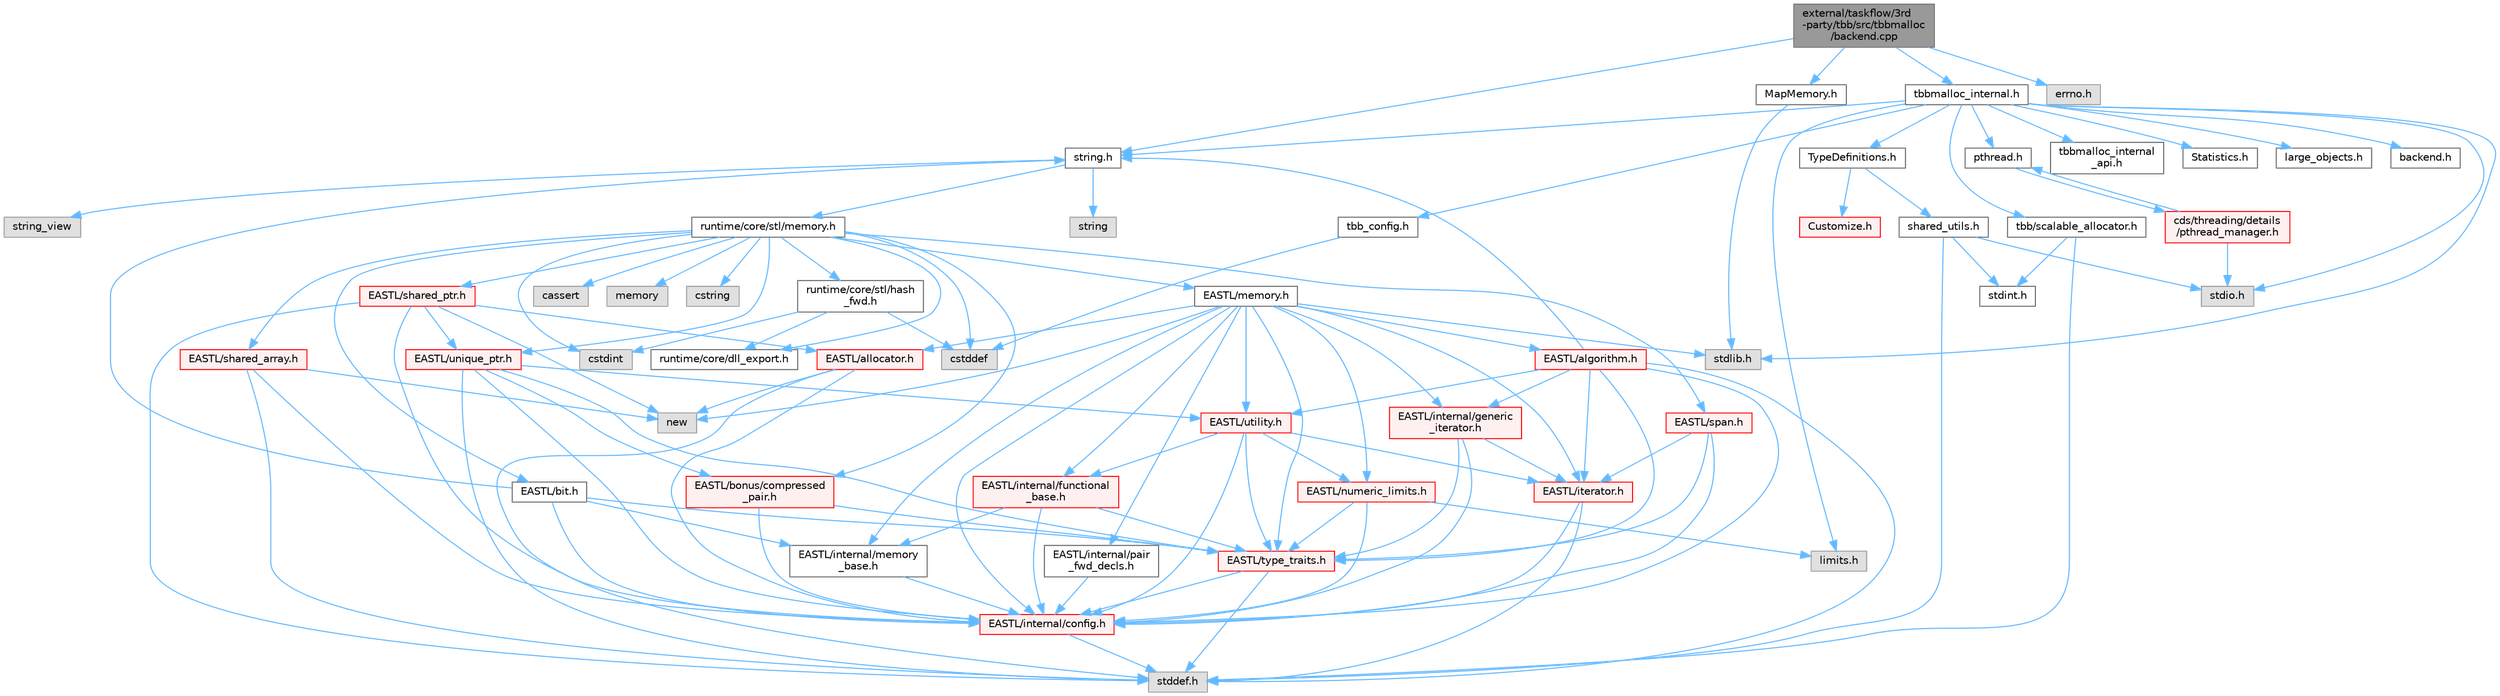 digraph "external/taskflow/3rd-party/tbb/src/tbbmalloc/backend.cpp"
{
 // LATEX_PDF_SIZE
  bgcolor="transparent";
  edge [fontname=Helvetica,fontsize=10,labelfontname=Helvetica,labelfontsize=10];
  node [fontname=Helvetica,fontsize=10,shape=box,height=0.2,width=0.4];
  Node1 [id="Node000001",label="external/taskflow/3rd\l-party/tbb/src/tbbmalloc\l/backend.cpp",height=0.2,width=0.4,color="gray40", fillcolor="grey60", style="filled", fontcolor="black",tooltip=" "];
  Node1 -> Node2 [id="edge1_Node000001_Node000002",color="steelblue1",style="solid",tooltip=" "];
  Node2 [id="Node000002",label="string.h",height=0.2,width=0.4,color="grey40", fillcolor="white", style="filled",URL="$string_8h.html",tooltip=" "];
  Node2 -> Node3 [id="edge2_Node000002_Node000003",color="steelblue1",style="solid",tooltip=" "];
  Node3 [id="Node000003",label="string",height=0.2,width=0.4,color="grey60", fillcolor="#E0E0E0", style="filled",tooltip=" "];
  Node2 -> Node4 [id="edge3_Node000002_Node000004",color="steelblue1",style="solid",tooltip=" "];
  Node4 [id="Node000004",label="string_view",height=0.2,width=0.4,color="grey60", fillcolor="#E0E0E0", style="filled",tooltip=" "];
  Node2 -> Node5 [id="edge4_Node000002_Node000005",color="steelblue1",style="solid",tooltip=" "];
  Node5 [id="Node000005",label="runtime/core/stl/memory.h",height=0.2,width=0.4,color="grey40", fillcolor="white", style="filled",URL="$runtime_2core_2stl_2memory_8h.html",tooltip=" "];
  Node5 -> Node6 [id="edge5_Node000005_Node000006",color="steelblue1",style="solid",tooltip=" "];
  Node6 [id="Node000006",label="cstddef",height=0.2,width=0.4,color="grey60", fillcolor="#E0E0E0", style="filled",tooltip=" "];
  Node5 -> Node7 [id="edge6_Node000005_Node000007",color="steelblue1",style="solid",tooltip=" "];
  Node7 [id="Node000007",label="cstdint",height=0.2,width=0.4,color="grey60", fillcolor="#E0E0E0", style="filled",tooltip=" "];
  Node5 -> Node8 [id="edge7_Node000005_Node000008",color="steelblue1",style="solid",tooltip=" "];
  Node8 [id="Node000008",label="cassert",height=0.2,width=0.4,color="grey60", fillcolor="#E0E0E0", style="filled",tooltip=" "];
  Node5 -> Node9 [id="edge8_Node000005_Node000009",color="steelblue1",style="solid",tooltip=" "];
  Node9 [id="Node000009",label="memory",height=0.2,width=0.4,color="grey60", fillcolor="#E0E0E0", style="filled",tooltip=" "];
  Node5 -> Node10 [id="edge9_Node000005_Node000010",color="steelblue1",style="solid",tooltip=" "];
  Node10 [id="Node000010",label="cstring",height=0.2,width=0.4,color="grey60", fillcolor="#E0E0E0", style="filled",tooltip=" "];
  Node5 -> Node11 [id="edge10_Node000005_Node000011",color="steelblue1",style="solid",tooltip=" "];
  Node11 [id="Node000011",label="EASTL/bit.h",height=0.2,width=0.4,color="grey40", fillcolor="white", style="filled",URL="$bit_8h.html",tooltip=" "];
  Node11 -> Node12 [id="edge11_Node000011_Node000012",color="steelblue1",style="solid",tooltip=" "];
  Node12 [id="Node000012",label="EASTL/internal/config.h",height=0.2,width=0.4,color="red", fillcolor="#FFF0F0", style="filled",URL="$runtime_2_e_a_s_t_l_2include_2_e_a_s_t_l_2internal_2config_8h.html",tooltip=" "];
  Node12 -> Node20 [id="edge12_Node000012_Node000020",color="steelblue1",style="solid",tooltip=" "];
  Node20 [id="Node000020",label="stddef.h",height=0.2,width=0.4,color="grey60", fillcolor="#E0E0E0", style="filled",tooltip=" "];
  Node11 -> Node21 [id="edge13_Node000011_Node000021",color="steelblue1",style="solid",tooltip=" "];
  Node21 [id="Node000021",label="EASTL/internal/memory\l_base.h",height=0.2,width=0.4,color="grey40", fillcolor="white", style="filled",URL="$memory__base_8h.html",tooltip=" "];
  Node21 -> Node12 [id="edge14_Node000021_Node000012",color="steelblue1",style="solid",tooltip=" "];
  Node11 -> Node22 [id="edge15_Node000011_Node000022",color="steelblue1",style="solid",tooltip=" "];
  Node22 [id="Node000022",label="EASTL/type_traits.h",height=0.2,width=0.4,color="red", fillcolor="#FFF0F0", style="filled",URL="$_e_a_s_t_l_2include_2_e_a_s_t_l_2type__traits_8h.html",tooltip=" "];
  Node22 -> Node12 [id="edge16_Node000022_Node000012",color="steelblue1",style="solid",tooltip=" "];
  Node22 -> Node20 [id="edge17_Node000022_Node000020",color="steelblue1",style="solid",tooltip=" "];
  Node11 -> Node2 [id="edge18_Node000011_Node000002",color="steelblue1",style="solid",tooltip=" "];
  Node5 -> Node32 [id="edge19_Node000005_Node000032",color="steelblue1",style="solid",tooltip=" "];
  Node32 [id="Node000032",label="EASTL/memory.h",height=0.2,width=0.4,color="grey40", fillcolor="white", style="filled",URL="$runtime_2_e_a_s_t_l_2include_2_e_a_s_t_l_2memory_8h.html",tooltip=" "];
  Node32 -> Node12 [id="edge20_Node000032_Node000012",color="steelblue1",style="solid",tooltip=" "];
  Node32 -> Node21 [id="edge21_Node000032_Node000021",color="steelblue1",style="solid",tooltip=" "];
  Node32 -> Node33 [id="edge22_Node000032_Node000033",color="steelblue1",style="solid",tooltip=" "];
  Node33 [id="Node000033",label="EASTL/internal/generic\l_iterator.h",height=0.2,width=0.4,color="red", fillcolor="#FFF0F0", style="filled",URL="$generic__iterator_8h.html",tooltip=" "];
  Node33 -> Node12 [id="edge23_Node000033_Node000012",color="steelblue1",style="solid",tooltip=" "];
  Node33 -> Node34 [id="edge24_Node000033_Node000034",color="steelblue1",style="solid",tooltip=" "];
  Node34 [id="Node000034",label="EASTL/iterator.h",height=0.2,width=0.4,color="red", fillcolor="#FFF0F0", style="filled",URL="$_e_a_s_t_l_2include_2_e_a_s_t_l_2iterator_8h.html",tooltip=" "];
  Node34 -> Node12 [id="edge25_Node000034_Node000012",color="steelblue1",style="solid",tooltip=" "];
  Node34 -> Node20 [id="edge26_Node000034_Node000020",color="steelblue1",style="solid",tooltip=" "];
  Node33 -> Node22 [id="edge27_Node000033_Node000022",color="steelblue1",style="solid",tooltip=" "];
  Node32 -> Node37 [id="edge28_Node000032_Node000037",color="steelblue1",style="solid",tooltip=" "];
  Node37 [id="Node000037",label="EASTL/internal/pair\l_fwd_decls.h",height=0.2,width=0.4,color="grey40", fillcolor="white", style="filled",URL="$pair__fwd__decls_8h.html",tooltip=" "];
  Node37 -> Node12 [id="edge29_Node000037_Node000012",color="steelblue1",style="solid",tooltip=" "];
  Node32 -> Node38 [id="edge30_Node000032_Node000038",color="steelblue1",style="solid",tooltip=" "];
  Node38 [id="Node000038",label="EASTL/internal/functional\l_base.h",height=0.2,width=0.4,color="red", fillcolor="#FFF0F0", style="filled",URL="$functional__base_8h.html",tooltip=" "];
  Node38 -> Node12 [id="edge31_Node000038_Node000012",color="steelblue1",style="solid",tooltip=" "];
  Node38 -> Node21 [id="edge32_Node000038_Node000021",color="steelblue1",style="solid",tooltip=" "];
  Node38 -> Node22 [id="edge33_Node000038_Node000022",color="steelblue1",style="solid",tooltip=" "];
  Node32 -> Node39 [id="edge34_Node000032_Node000039",color="steelblue1",style="solid",tooltip=" "];
  Node39 [id="Node000039",label="EASTL/algorithm.h",height=0.2,width=0.4,color="red", fillcolor="#FFF0F0", style="filled",URL="$_e_a_s_t_l_2include_2_e_a_s_t_l_2algorithm_8h.html",tooltip=" "];
  Node39 -> Node12 [id="edge35_Node000039_Node000012",color="steelblue1",style="solid",tooltip=" "];
  Node39 -> Node22 [id="edge36_Node000039_Node000022",color="steelblue1",style="solid",tooltip=" "];
  Node39 -> Node34 [id="edge37_Node000039_Node000034",color="steelblue1",style="solid",tooltip=" "];
  Node39 -> Node49 [id="edge38_Node000039_Node000049",color="steelblue1",style="solid",tooltip=" "];
  Node49 [id="Node000049",label="EASTL/utility.h",height=0.2,width=0.4,color="red", fillcolor="#FFF0F0", style="filled",URL="$runtime_2_e_a_s_t_l_2include_2_e_a_s_t_l_2utility_8h.html",tooltip=" "];
  Node49 -> Node12 [id="edge39_Node000049_Node000012",color="steelblue1",style="solid",tooltip=" "];
  Node49 -> Node22 [id="edge40_Node000049_Node000022",color="steelblue1",style="solid",tooltip=" "];
  Node49 -> Node34 [id="edge41_Node000049_Node000034",color="steelblue1",style="solid",tooltip=" "];
  Node49 -> Node50 [id="edge42_Node000049_Node000050",color="steelblue1",style="solid",tooltip=" "];
  Node50 [id="Node000050",label="EASTL/numeric_limits.h",height=0.2,width=0.4,color="red", fillcolor="#FFF0F0", style="filled",URL="$numeric__limits_8h.html",tooltip=" "];
  Node50 -> Node12 [id="edge43_Node000050_Node000012",color="steelblue1",style="solid",tooltip=" "];
  Node50 -> Node22 [id="edge44_Node000050_Node000022",color="steelblue1",style="solid",tooltip=" "];
  Node50 -> Node26 [id="edge45_Node000050_Node000026",color="steelblue1",style="solid",tooltip=" "];
  Node26 [id="Node000026",label="limits.h",height=0.2,width=0.4,color="grey60", fillcolor="#E0E0E0", style="filled",tooltip=" "];
  Node49 -> Node38 [id="edge46_Node000049_Node000038",color="steelblue1",style="solid",tooltip=" "];
  Node39 -> Node33 [id="edge47_Node000039_Node000033",color="steelblue1",style="solid",tooltip=" "];
  Node39 -> Node20 [id="edge48_Node000039_Node000020",color="steelblue1",style="solid",tooltip=" "];
  Node39 -> Node2 [id="edge49_Node000039_Node000002",color="steelblue1",style="solid",tooltip=" "];
  Node32 -> Node22 [id="edge50_Node000032_Node000022",color="steelblue1",style="solid",tooltip=" "];
  Node32 -> Node46 [id="edge51_Node000032_Node000046",color="steelblue1",style="solid",tooltip=" "];
  Node46 [id="Node000046",label="EASTL/allocator.h",height=0.2,width=0.4,color="red", fillcolor="#FFF0F0", style="filled",URL="$runtime_2_e_a_s_t_l_2include_2_e_a_s_t_l_2allocator_8h.html",tooltip=" "];
  Node46 -> Node12 [id="edge52_Node000046_Node000012",color="steelblue1",style="solid",tooltip=" "];
  Node46 -> Node20 [id="edge53_Node000046_Node000020",color="steelblue1",style="solid",tooltip=" "];
  Node46 -> Node47 [id="edge54_Node000046_Node000047",color="steelblue1",style="solid",tooltip=" "];
  Node47 [id="Node000047",label="new",height=0.2,width=0.4,color="grey60", fillcolor="#E0E0E0", style="filled",tooltip=" "];
  Node32 -> Node34 [id="edge55_Node000032_Node000034",color="steelblue1",style="solid",tooltip=" "];
  Node32 -> Node49 [id="edge56_Node000032_Node000049",color="steelblue1",style="solid",tooltip=" "];
  Node32 -> Node50 [id="edge57_Node000032_Node000050",color="steelblue1",style="solid",tooltip=" "];
  Node32 -> Node59 [id="edge58_Node000032_Node000059",color="steelblue1",style="solid",tooltip=" "];
  Node59 [id="Node000059",label="stdlib.h",height=0.2,width=0.4,color="grey60", fillcolor="#E0E0E0", style="filled",tooltip=" "];
  Node32 -> Node47 [id="edge59_Node000032_Node000047",color="steelblue1",style="solid",tooltip=" "];
  Node5 -> Node60 [id="edge60_Node000005_Node000060",color="steelblue1",style="solid",tooltip=" "];
  Node60 [id="Node000060",label="EASTL/shared_array.h",height=0.2,width=0.4,color="red", fillcolor="#FFF0F0", style="filled",URL="$shared__array_8h.html",tooltip=" "];
  Node60 -> Node12 [id="edge61_Node000060_Node000012",color="steelblue1",style="solid",tooltip=" "];
  Node60 -> Node47 [id="edge62_Node000060_Node000047",color="steelblue1",style="solid",tooltip=" "];
  Node60 -> Node20 [id="edge63_Node000060_Node000020",color="steelblue1",style="solid",tooltip=" "];
  Node5 -> Node63 [id="edge64_Node000005_Node000063",color="steelblue1",style="solid",tooltip=" "];
  Node63 [id="Node000063",label="EASTL/unique_ptr.h",height=0.2,width=0.4,color="red", fillcolor="#FFF0F0", style="filled",URL="$unique__ptr_8h.html",tooltip=" "];
  Node63 -> Node64 [id="edge65_Node000063_Node000064",color="steelblue1",style="solid",tooltip=" "];
  Node64 [id="Node000064",label="EASTL/bonus/compressed\l_pair.h",height=0.2,width=0.4,color="red", fillcolor="#FFF0F0", style="filled",URL="$compressed__pair_8h.html",tooltip=" "];
  Node64 -> Node12 [id="edge66_Node000064_Node000012",color="steelblue1",style="solid",tooltip=" "];
  Node64 -> Node22 [id="edge67_Node000064_Node000022",color="steelblue1",style="solid",tooltip=" "];
  Node63 -> Node12 [id="edge68_Node000063_Node000012",color="steelblue1",style="solid",tooltip=" "];
  Node63 -> Node22 [id="edge69_Node000063_Node000022",color="steelblue1",style="solid",tooltip=" "];
  Node63 -> Node49 [id="edge70_Node000063_Node000049",color="steelblue1",style="solid",tooltip=" "];
  Node63 -> Node20 [id="edge71_Node000063_Node000020",color="steelblue1",style="solid",tooltip=" "];
  Node5 -> Node66 [id="edge72_Node000005_Node000066",color="steelblue1",style="solid",tooltip=" "];
  Node66 [id="Node000066",label="EASTL/shared_ptr.h",height=0.2,width=0.4,color="red", fillcolor="#FFF0F0", style="filled",URL="$shared__ptr_8h.html",tooltip=" "];
  Node66 -> Node12 [id="edge73_Node000066_Node000012",color="steelblue1",style="solid",tooltip=" "];
  Node66 -> Node63 [id="edge74_Node000066_Node000063",color="steelblue1",style="solid",tooltip=" "];
  Node66 -> Node46 [id="edge75_Node000066_Node000046",color="steelblue1",style="solid",tooltip=" "];
  Node66 -> Node47 [id="edge76_Node000066_Node000047",color="steelblue1",style="solid",tooltip=" "];
  Node66 -> Node20 [id="edge77_Node000066_Node000020",color="steelblue1",style="solid",tooltip=" "];
  Node5 -> Node146 [id="edge78_Node000005_Node000146",color="steelblue1",style="solid",tooltip=" "];
  Node146 [id="Node000146",label="EASTL/span.h",height=0.2,width=0.4,color="red", fillcolor="#FFF0F0", style="filled",URL="$span_8h.html",tooltip=" "];
  Node146 -> Node12 [id="edge79_Node000146_Node000012",color="steelblue1",style="solid",tooltip=" "];
  Node146 -> Node22 [id="edge80_Node000146_Node000022",color="steelblue1",style="solid",tooltip=" "];
  Node146 -> Node34 [id="edge81_Node000146_Node000034",color="steelblue1",style="solid",tooltip=" "];
  Node5 -> Node64 [id="edge82_Node000005_Node000064",color="steelblue1",style="solid",tooltip=" "];
  Node5 -> Node149 [id="edge83_Node000005_Node000149",color="steelblue1",style="solid",tooltip=" "];
  Node149 [id="Node000149",label="runtime/core/dll_export.h",height=0.2,width=0.4,color="grey40", fillcolor="white", style="filled",URL="$dll__export_8h.html",tooltip=" "];
  Node5 -> Node150 [id="edge84_Node000005_Node000150",color="steelblue1",style="solid",tooltip=" "];
  Node150 [id="Node000150",label="runtime/core/stl/hash\l_fwd.h",height=0.2,width=0.4,color="grey40", fillcolor="white", style="filled",URL="$hash__fwd_8h.html",tooltip=" "];
  Node150 -> Node6 [id="edge85_Node000150_Node000006",color="steelblue1",style="solid",tooltip=" "];
  Node150 -> Node7 [id="edge86_Node000150_Node000007",color="steelblue1",style="solid",tooltip=" "];
  Node150 -> Node149 [id="edge87_Node000150_Node000149",color="steelblue1",style="solid",tooltip=" "];
  Node1 -> Node151 [id="edge88_Node000001_Node000151",color="steelblue1",style="solid",tooltip=" "];
  Node151 [id="Node000151",label="errno.h",height=0.2,width=0.4,color="grey60", fillcolor="#E0E0E0", style="filled",tooltip=" "];
  Node1 -> Node152 [id="edge89_Node000001_Node000152",color="steelblue1",style="solid",tooltip=" "];
  Node152 [id="Node000152",label="tbbmalloc_internal.h",height=0.2,width=0.4,color="grey40", fillcolor="white", style="filled",URL="$tbbmalloc__internal_8h.html",tooltip=" "];
  Node152 -> Node153 [id="edge90_Node000152_Node000153",color="steelblue1",style="solid",tooltip=" "];
  Node153 [id="Node000153",label="TypeDefinitions.h",height=0.2,width=0.4,color="grey40", fillcolor="white", style="filled",URL="$_type_definitions_8h.html",tooltip=" "];
  Node153 -> Node154 [id="edge91_Node000153_Node000154",color="steelblue1",style="solid",tooltip=" "];
  Node154 [id="Node000154",label="Customize.h",height=0.2,width=0.4,color="red", fillcolor="#FFF0F0", style="filled",URL="$_customize_8h.html",tooltip=" "];
  Node153 -> Node168 [id="edge92_Node000153_Node000168",color="steelblue1",style="solid",tooltip=" "];
  Node168 [id="Node000168",label="shared_utils.h",height=0.2,width=0.4,color="grey40", fillcolor="white", style="filled",URL="$shared__utils_8h.html",tooltip=" "];
  Node168 -> Node20 [id="edge93_Node000168_Node000020",color="steelblue1",style="solid",tooltip=" "];
  Node168 -> Node157 [id="edge94_Node000168_Node000157",color="steelblue1",style="solid",tooltip=" "];
  Node157 [id="Node000157",label="stdint.h",height=0.2,width=0.4,color="grey40", fillcolor="white", style="filled",URL="$stdint_8h.html",tooltip=" "];
  Node168 -> Node169 [id="edge95_Node000168_Node000169",color="steelblue1",style="solid",tooltip=" "];
  Node169 [id="Node000169",label="stdio.h",height=0.2,width=0.4,color="grey60", fillcolor="#E0E0E0", style="filled",tooltip=" "];
  Node152 -> Node170 [id="edge96_Node000152_Node000170",color="steelblue1",style="solid",tooltip=" "];
  Node170 [id="Node000170",label="pthread.h",height=0.2,width=0.4,color="grey40", fillcolor="white", style="filled",URL="$pthread_8h.html",tooltip=" "];
  Node170 -> Node171 [id="edge97_Node000170_Node000171",color="steelblue1",style="solid",tooltip=" "];
  Node171 [id="Node000171",label="cds/threading/details\l/pthread_manager.h",height=0.2,width=0.4,color="red", fillcolor="#FFF0F0", style="filled",URL="$pthread__manager_8h.html",tooltip=" "];
  Node171 -> Node169 [id="edge98_Node000171_Node000169",color="steelblue1",style="solid",tooltip=" "];
  Node171 -> Node170 [id="edge99_Node000171_Node000170",color="steelblue1",style="solid",tooltip=" "];
  Node152 -> Node156 [id="edge100_Node000152_Node000156",color="steelblue1",style="solid",tooltip=" "];
  Node156 [id="Node000156",label="tbb_config.h",height=0.2,width=0.4,color="grey40", fillcolor="white", style="filled",URL="$tbb__config_8h.html",tooltip=" "];
  Node156 -> Node6 [id="edge101_Node000156_Node000006",color="steelblue1",style="solid",tooltip=" "];
  Node152 -> Node169 [id="edge102_Node000152_Node000169",color="steelblue1",style="solid",tooltip=" "];
  Node152 -> Node59 [id="edge103_Node000152_Node000059",color="steelblue1",style="solid",tooltip=" "];
  Node152 -> Node26 [id="edge104_Node000152_Node000026",color="steelblue1",style="solid",tooltip=" "];
  Node152 -> Node2 [id="edge105_Node000152_Node000002",color="steelblue1",style="solid",tooltip=" "];
  Node152 -> Node209 [id="edge106_Node000152_Node000209",color="steelblue1",style="solid",tooltip=" "];
  Node209 [id="Node000209",label="tbb/scalable_allocator.h",height=0.2,width=0.4,color="grey40", fillcolor="white", style="filled",URL="$scalable__allocator_8h.html",tooltip=" "];
  Node209 -> Node20 [id="edge107_Node000209_Node000020",color="steelblue1",style="solid",tooltip=" "];
  Node209 -> Node157 [id="edge108_Node000209_Node000157",color="steelblue1",style="solid",tooltip=" "];
  Node152 -> Node210 [id="edge109_Node000152_Node000210",color="steelblue1",style="solid",tooltip=" "];
  Node210 [id="Node000210",label="tbbmalloc_internal\l_api.h",height=0.2,width=0.4,color="grey40", fillcolor="white", style="filled",URL="$tbbmalloc__internal__api_8h.html",tooltip=" "];
  Node152 -> Node211 [id="edge110_Node000152_Node000211",color="steelblue1",style="solid",tooltip=" "];
  Node211 [id="Node000211",label="Statistics.h",height=0.2,width=0.4,color="grey40", fillcolor="white", style="filled",URL="$tbbmalloc_2statistics_8h.html",tooltip=" "];
  Node152 -> Node212 [id="edge111_Node000152_Node000212",color="steelblue1",style="solid",tooltip=" "];
  Node212 [id="Node000212",label="large_objects.h",height=0.2,width=0.4,color="grey40", fillcolor="white", style="filled",URL="$large__objects_8h.html",tooltip=" "];
  Node152 -> Node213 [id="edge112_Node000152_Node000213",color="steelblue1",style="solid",tooltip=" "];
  Node213 [id="Node000213",label="backend.h",height=0.2,width=0.4,color="grey40", fillcolor="white", style="filled",URL="$backend_8h.html",tooltip=" "];
  Node1 -> Node214 [id="edge113_Node000001_Node000214",color="steelblue1",style="solid",tooltip=" "];
  Node214 [id="Node000214",label="MapMemory.h",height=0.2,width=0.4,color="grey40", fillcolor="white", style="filled",URL="$_map_memory_8h.html",tooltip=" "];
  Node214 -> Node59 [id="edge114_Node000214_Node000059",color="steelblue1",style="solid",tooltip=" "];
}
